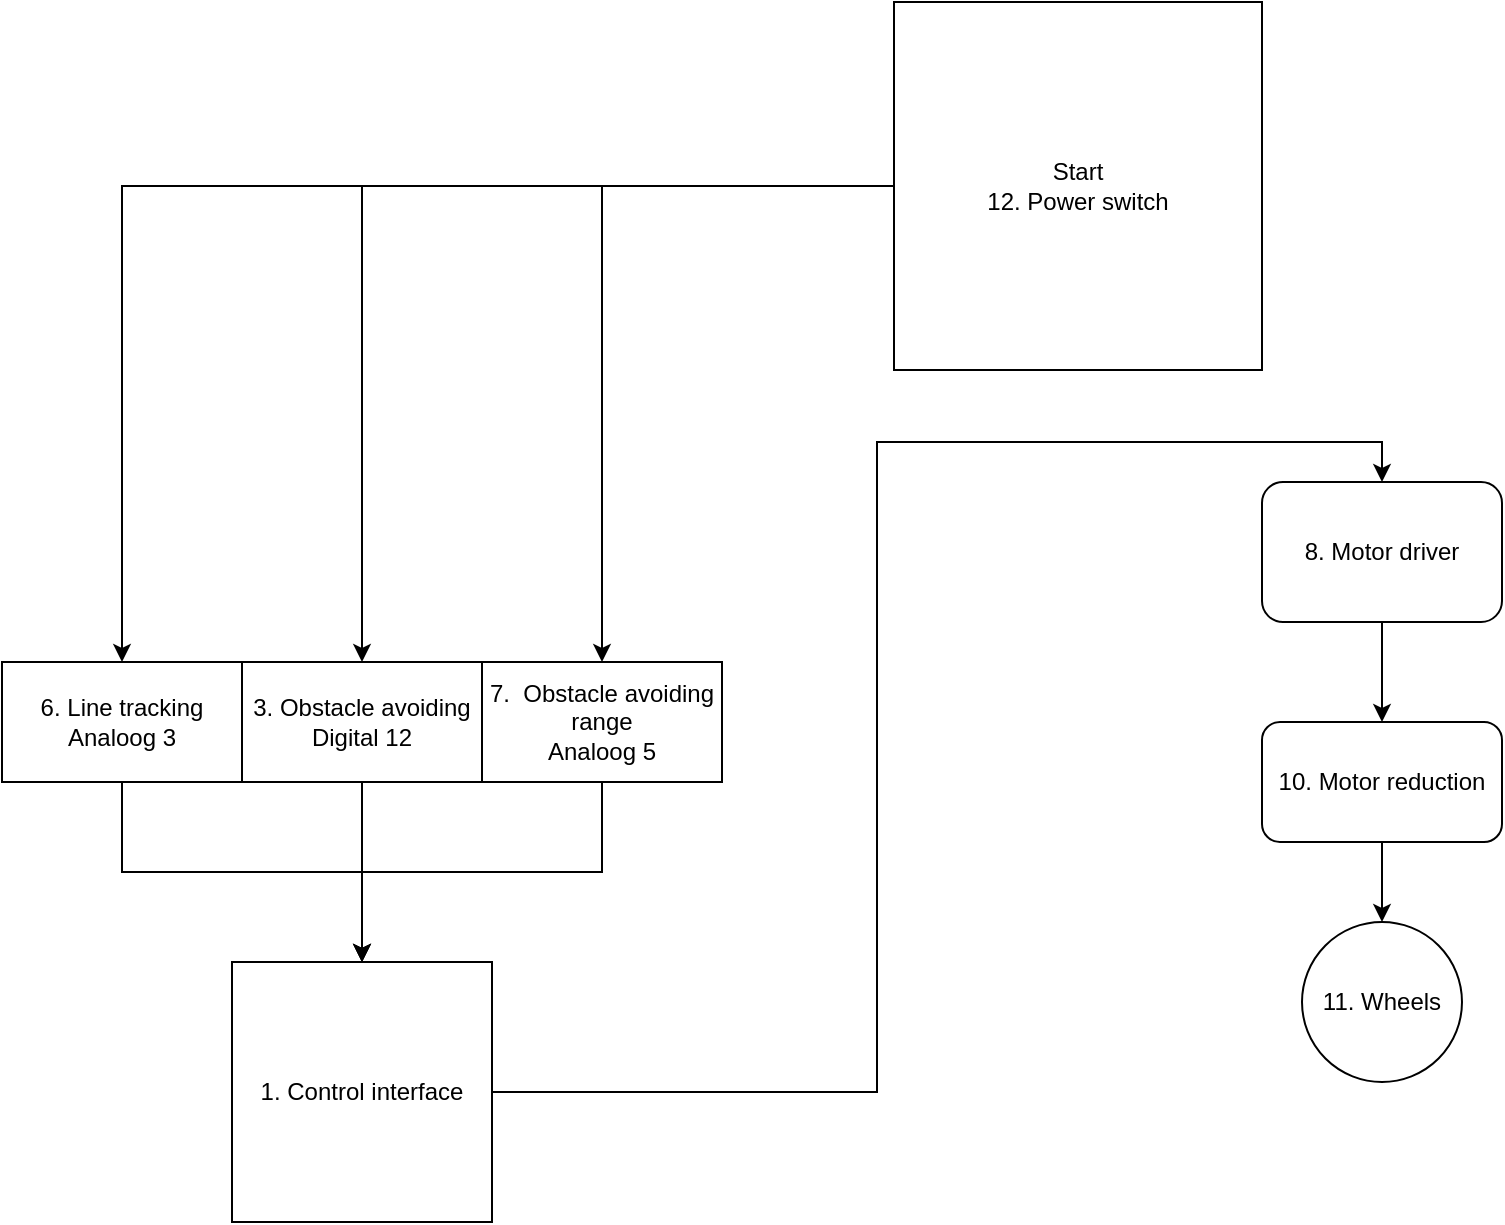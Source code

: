 <mxfile version="17.4.0" type="github">
  <diagram id="atjPza35tR8Q2ZRvLUmr" name="Page-1">
    <mxGraphModel dx="1426" dy="826" grid="1" gridSize="10" guides="1" tooltips="1" connect="1" arrows="1" fold="1" page="1" pageScale="1" pageWidth="827" pageHeight="1169" math="0" shadow="0">
      <root>
        <mxCell id="0" />
        <mxCell id="1" parent="0" />
        <mxCell id="jwgFXV7k5ryIXu8Y0rId-46" style="edgeStyle=orthogonalEdgeStyle;rounded=0;orthogonalLoop=1;jettySize=auto;html=1;entryX=0.5;entryY=0;entryDx=0;entryDy=0;" edge="1" parent="1" source="jwgFXV7k5ryIXu8Y0rId-26" target="jwgFXV7k5ryIXu8Y0rId-42">
          <mxGeometry relative="1" as="geometry" />
        </mxCell>
        <mxCell id="jwgFXV7k5ryIXu8Y0rId-26" value="3. Obstacle avoiding&lt;br&gt;Digital 12" style="rounded=0;whiteSpace=wrap;html=1;" vertex="1" parent="1">
          <mxGeometry x="120" y="610" width="120" height="60" as="geometry" />
        </mxCell>
        <mxCell id="jwgFXV7k5ryIXu8Y0rId-43" style="edgeStyle=orthogonalEdgeStyle;rounded=0;orthogonalLoop=1;jettySize=auto;html=1;entryX=0.5;entryY=0;entryDx=0;entryDy=0;" edge="1" parent="1" source="jwgFXV7k5ryIXu8Y0rId-27" target="jwgFXV7k5ryIXu8Y0rId-42">
          <mxGeometry relative="1" as="geometry" />
        </mxCell>
        <mxCell id="jwgFXV7k5ryIXu8Y0rId-27" value="6. Line tracking&lt;br&gt;Analoog 3" style="rounded=0;whiteSpace=wrap;html=1;" vertex="1" parent="1">
          <mxGeometry y="610" width="120" height="60" as="geometry" />
        </mxCell>
        <mxCell id="jwgFXV7k5ryIXu8Y0rId-34" style="edgeStyle=orthogonalEdgeStyle;rounded=0;orthogonalLoop=1;jettySize=auto;html=1;entryX=0.5;entryY=0;entryDx=0;entryDy=0;exitX=0;exitY=0.5;exitDx=0;exitDy=0;" edge="1" parent="1" source="jwgFXV7k5ryIXu8Y0rId-30" target="jwgFXV7k5ryIXu8Y0rId-27">
          <mxGeometry relative="1" as="geometry" />
        </mxCell>
        <mxCell id="jwgFXV7k5ryIXu8Y0rId-45" style="edgeStyle=orthogonalEdgeStyle;rounded=0;orthogonalLoop=1;jettySize=auto;html=1;entryX=0.5;entryY=0;entryDx=0;entryDy=0;" edge="1" parent="1" source="jwgFXV7k5ryIXu8Y0rId-28" target="jwgFXV7k5ryIXu8Y0rId-42">
          <mxGeometry relative="1" as="geometry" />
        </mxCell>
        <mxCell id="jwgFXV7k5ryIXu8Y0rId-28" value="7.&amp;nbsp; Obstacle avoiding range&lt;br&gt;Analoog 5" style="whiteSpace=wrap;html=1;" vertex="1" parent="1">
          <mxGeometry x="240" y="610" width="120" height="60" as="geometry" />
        </mxCell>
        <mxCell id="jwgFXV7k5ryIXu8Y0rId-38" style="edgeStyle=orthogonalEdgeStyle;rounded=0;orthogonalLoop=1;jettySize=auto;html=1;exitX=0.5;exitY=1;exitDx=0;exitDy=0;" edge="1" parent="1" source="jwgFXV7k5ryIXu8Y0rId-29" target="jwgFXV7k5ryIXu8Y0rId-37">
          <mxGeometry relative="1" as="geometry" />
        </mxCell>
        <mxCell id="jwgFXV7k5ryIXu8Y0rId-29" value="10. Motor reduction" style="rounded=1;whiteSpace=wrap;html=1;" vertex="1" parent="1">
          <mxGeometry x="630" y="640" width="120" height="60" as="geometry" />
        </mxCell>
        <mxCell id="jwgFXV7k5ryIXu8Y0rId-48" style="edgeStyle=orthogonalEdgeStyle;rounded=0;orthogonalLoop=1;jettySize=auto;html=1;" edge="1" parent="1" source="jwgFXV7k5ryIXu8Y0rId-30" target="jwgFXV7k5ryIXu8Y0rId-26">
          <mxGeometry relative="1" as="geometry" />
        </mxCell>
        <mxCell id="jwgFXV7k5ryIXu8Y0rId-50" style="edgeStyle=orthogonalEdgeStyle;rounded=0;orthogonalLoop=1;jettySize=auto;html=1;entryX=0.5;entryY=0;entryDx=0;entryDy=0;" edge="1" parent="1" source="jwgFXV7k5ryIXu8Y0rId-30" target="jwgFXV7k5ryIXu8Y0rId-28">
          <mxGeometry relative="1" as="geometry" />
        </mxCell>
        <mxCell id="jwgFXV7k5ryIXu8Y0rId-30" value="Start&lt;br&gt;12. Power switch" style="whiteSpace=wrap;html=1;aspect=fixed;" vertex="1" parent="1">
          <mxGeometry x="446" y="280" width="184" height="184" as="geometry" />
        </mxCell>
        <mxCell id="jwgFXV7k5ryIXu8Y0rId-37" value="11. Wheels" style="ellipse;whiteSpace=wrap;html=1;aspect=fixed;" vertex="1" parent="1">
          <mxGeometry x="650" y="740" width="80" height="80" as="geometry" />
        </mxCell>
        <mxCell id="jwgFXV7k5ryIXu8Y0rId-40" style="edgeStyle=orthogonalEdgeStyle;rounded=0;orthogonalLoop=1;jettySize=auto;html=1;" edge="1" parent="1" source="jwgFXV7k5ryIXu8Y0rId-39" target="jwgFXV7k5ryIXu8Y0rId-29">
          <mxGeometry relative="1" as="geometry" />
        </mxCell>
        <mxCell id="jwgFXV7k5ryIXu8Y0rId-39" value="8. Motor driver" style="rounded=1;whiteSpace=wrap;html=1;" vertex="1" parent="1">
          <mxGeometry x="630" y="520" width="120" height="70" as="geometry" />
        </mxCell>
        <mxCell id="jwgFXV7k5ryIXu8Y0rId-47" style="edgeStyle=orthogonalEdgeStyle;rounded=0;orthogonalLoop=1;jettySize=auto;html=1;entryX=0.5;entryY=0;entryDx=0;entryDy=0;" edge="1" parent="1" source="jwgFXV7k5ryIXu8Y0rId-42" target="jwgFXV7k5ryIXu8Y0rId-39">
          <mxGeometry relative="1" as="geometry" />
        </mxCell>
        <mxCell id="jwgFXV7k5ryIXu8Y0rId-42" value="1. Control interface" style="whiteSpace=wrap;html=1;aspect=fixed;" vertex="1" parent="1">
          <mxGeometry x="115" y="760" width="130" height="130" as="geometry" />
        </mxCell>
      </root>
    </mxGraphModel>
  </diagram>
</mxfile>
